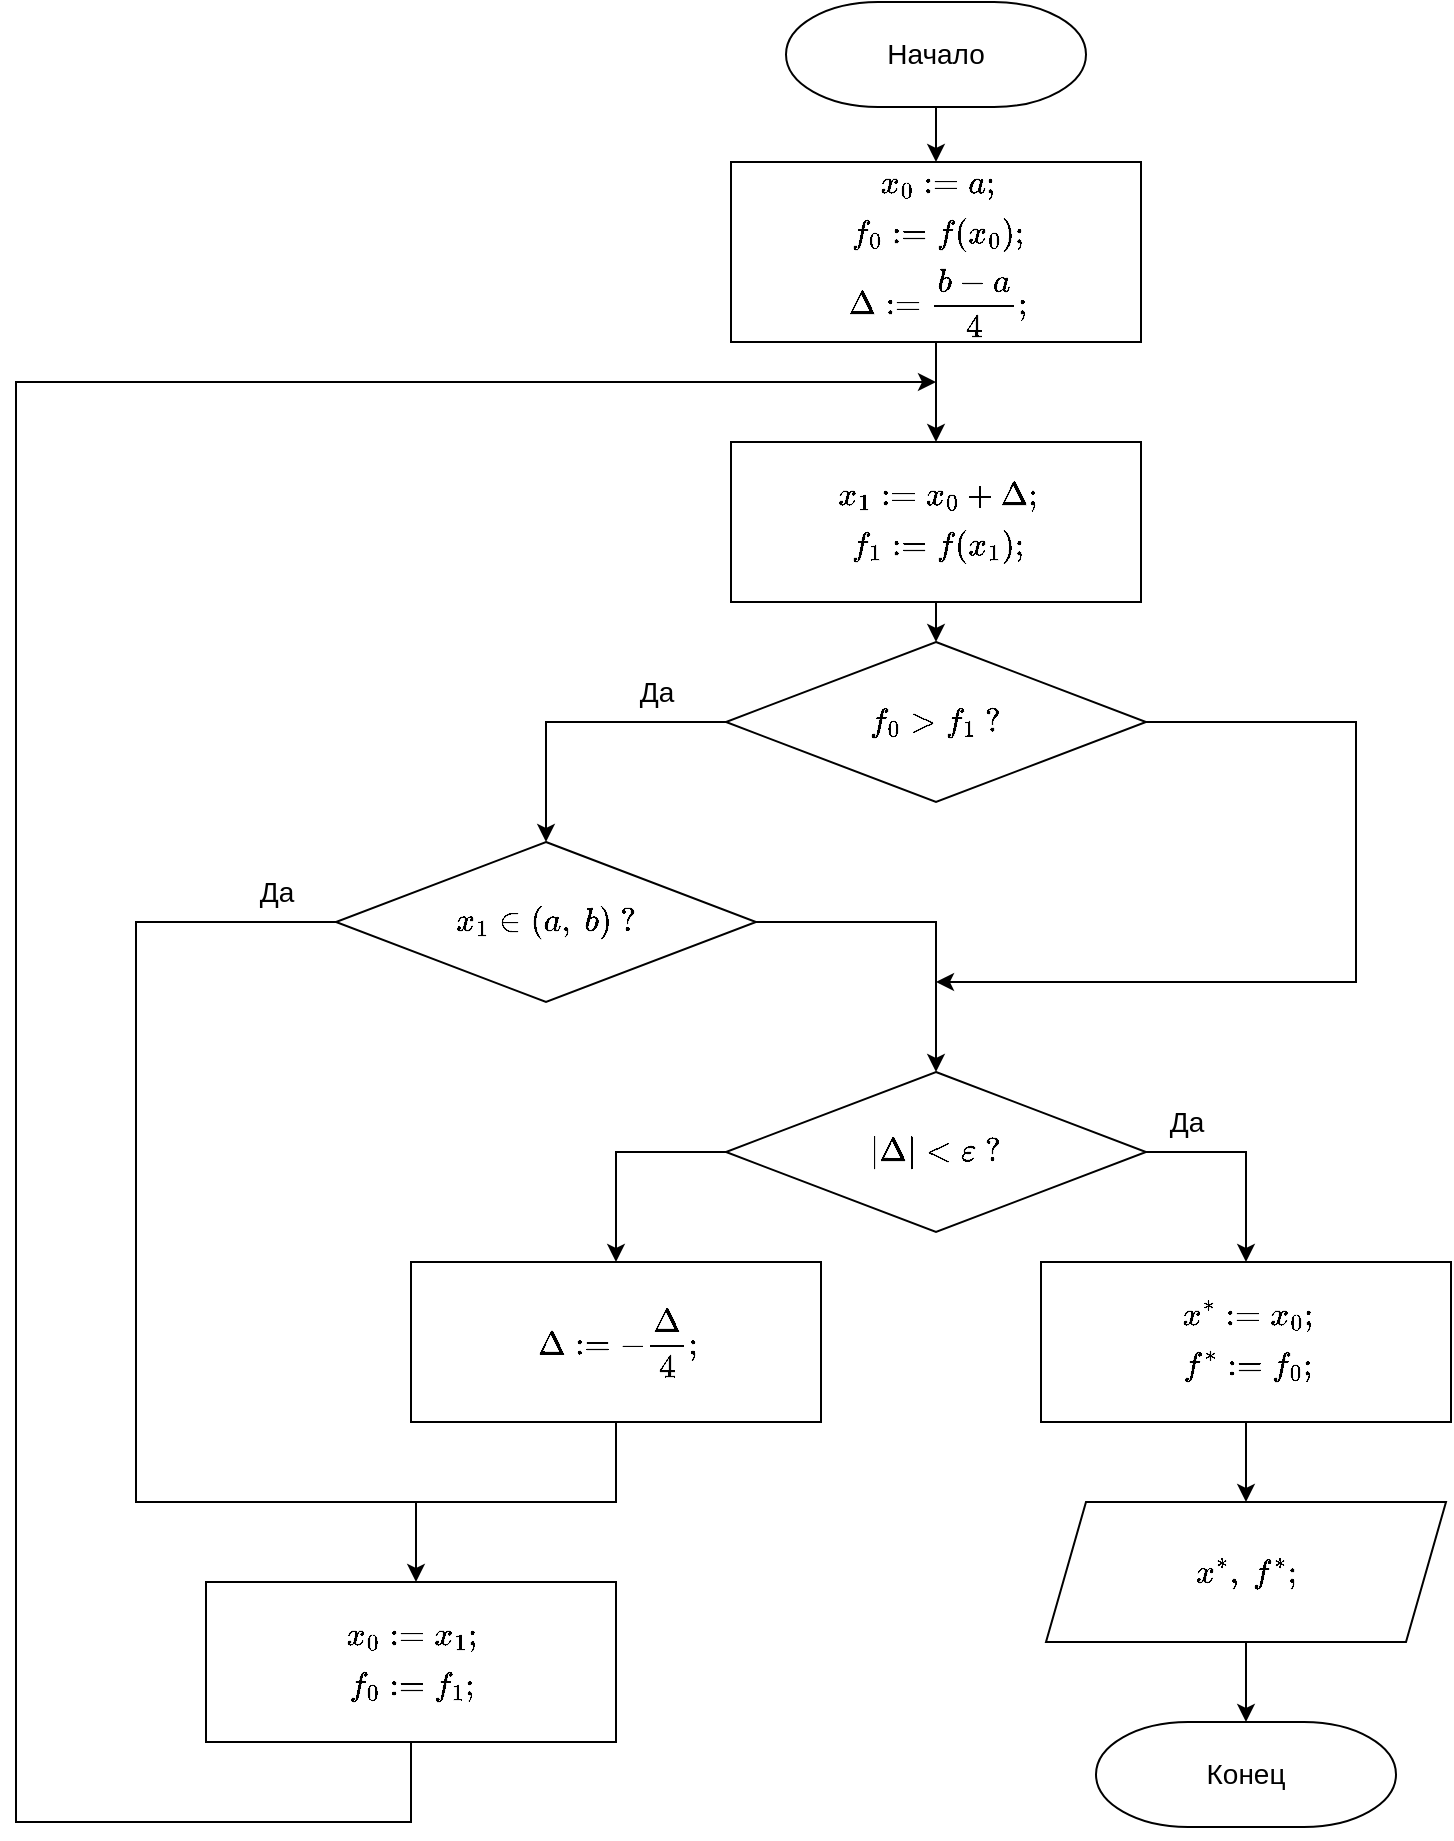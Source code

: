 <mxfile>
    <diagram name="Страница — 1" id="h8AnzWCXBsPaWdk4dMgH">
        <mxGraphModel dx="1296" dy="919" grid="1" gridSize="10" guides="1" tooltips="1" connect="1" arrows="1" fold="1" page="1" pageScale="1" pageWidth="827" pageHeight="1169" math="1" shadow="0">
            <root>
                <mxCell id="0"/>
                <mxCell id="1" parent="0"/>
                <mxCell id="32" style="edgeStyle=orthogonalEdgeStyle;rounded=0;html=1;entryX=0.5;entryY=0;entryDx=0;entryDy=0;fontSize=14;endArrow=classic;endFill=1;" edge="1" parent="1" source="P7Fcce9K3j6FbLcGQpMX-3" target="P7Fcce9K3j6FbLcGQpMX-9">
                    <mxGeometry relative="1" as="geometry"/>
                </mxCell>
                <mxCell id="P7Fcce9K3j6FbLcGQpMX-3" value="&lt;font style=&quot;font-size: 14px;&quot;&gt;Начало&lt;/font&gt;" style="strokeWidth=1;html=1;shape=mxgraph.flowchart.terminator;whiteSpace=wrap;strokeColor=default;gradientColor=none;" parent="1" vertex="1">
                    <mxGeometry x="465" y="30" width="150" height="52.5" as="geometry"/>
                </mxCell>
                <mxCell id="5" style="edgeStyle=orthogonalEdgeStyle;rounded=0;html=1;exitX=0.5;exitY=1;exitDx=0;exitDy=0;entryX=0.5;entryY=0;entryDx=0;entryDy=0;" parent="1" source="P7Fcce9K3j6FbLcGQpMX-9" target="P7Fcce9K3j6FbLcGQpMX-28" edge="1">
                    <mxGeometry relative="1" as="geometry"/>
                </mxCell>
                <mxCell id="P7Fcce9K3j6FbLcGQpMX-9" value="&lt;font style=&quot;font-size: 14px;&quot;&gt;\begin{multline} \\&lt;br&gt;x_0 := a;\\&lt;br&gt;f_0 := f(x_0);\\&lt;br&gt;\Delta := \frac{b - a}{4};\\&lt;br&gt;\\ \end{multline}&lt;/font&gt;" style="rounded=0;whiteSpace=wrap;html=1;strokeColor=default;strokeWidth=1;fontSize=12;gradientColor=none;" parent="1" vertex="1">
                    <mxGeometry x="437.5" y="110" width="205" height="90" as="geometry"/>
                </mxCell>
                <mxCell id="6" style="edgeStyle=orthogonalEdgeStyle;rounded=0;html=1;exitX=0.5;exitY=1;exitDx=0;exitDy=0;entryX=0.5;entryY=0;entryDx=0;entryDy=0;" parent="1" source="P7Fcce9K3j6FbLcGQpMX-28" target="P7Fcce9K3j6FbLcGQpMX-31" edge="1">
                    <mxGeometry relative="1" as="geometry">
                        <mxPoint x="540" y="340.0" as="targetPoint"/>
                    </mxGeometry>
                </mxCell>
                <mxCell id="P7Fcce9K3j6FbLcGQpMX-28" value="&lt;font style=&quot;font-size: 14px;&quot;&gt;\begin{multline} \\&lt;br&gt;x_1 := x_0 + \Delta;\\&lt;br&gt;f_1 := f(x_1);\\&lt;br&gt;\\ \end{multline}&lt;/font&gt;" style="rounded=0;whiteSpace=wrap;html=1;strokeColor=default;strokeWidth=1;fontSize=12;gradientColor=none;" parent="1" vertex="1">
                    <mxGeometry x="437.5" y="250" width="205" height="80" as="geometry"/>
                </mxCell>
                <mxCell id="P7Fcce9K3j6FbLcGQpMX-38" style="edgeStyle=orthogonalEdgeStyle;rounded=0;orthogonalLoop=1;jettySize=auto;html=1;exitX=0.5;exitY=1;exitDx=0;exitDy=0;entryX=0.5;entryY=0;entryDx=0;entryDy=0;" parent="1" edge="1">
                    <mxGeometry relative="1" as="geometry">
                        <mxPoint x="540.0" y="450" as="sourcePoint"/>
                        <mxPoint x="540" y="450.0" as="targetPoint"/>
                    </mxGeometry>
                </mxCell>
                <mxCell id="12" style="edgeStyle=orthogonalEdgeStyle;html=1;exitX=0;exitY=0.5;exitDx=0;exitDy=0;entryX=0.5;entryY=0;entryDx=0;entryDy=0;rounded=0;" edge="1" parent="1" source="P7Fcce9K3j6FbLcGQpMX-31" target="11">
                    <mxGeometry relative="1" as="geometry"/>
                </mxCell>
                <mxCell id="21" style="edgeStyle=orthogonalEdgeStyle;rounded=0;html=1;exitX=1;exitY=0.5;exitDx=0;exitDy=0;endArrow=classic;endFill=1;" edge="1" parent="1" source="P7Fcce9K3j6FbLcGQpMX-31">
                    <mxGeometry relative="1" as="geometry">
                        <mxPoint x="540" y="520" as="targetPoint"/>
                        <Array as="points">
                            <mxPoint x="750" y="390"/>
                            <mxPoint x="750" y="520"/>
                            <mxPoint x="540" y="520"/>
                        </Array>
                    </mxGeometry>
                </mxCell>
                <mxCell id="P7Fcce9K3j6FbLcGQpMX-31" value="&lt;font style=&quot;font-size: 14px;&quot;&gt;$$f_0 &amp;gt; f_1 \ ?$$&lt;/font&gt;" style="rhombus;whiteSpace=wrap;html=1;" parent="1" vertex="1">
                    <mxGeometry x="435" y="350" width="210" height="80" as="geometry"/>
                </mxCell>
                <mxCell id="P7Fcce9K3j6FbLcGQpMX-35" value="&lt;font style=&quot;font-size: 14px;&quot;&gt;Конец&lt;/font&gt;" style="strokeWidth=1;html=1;shape=mxgraph.flowchart.terminator;whiteSpace=wrap;strokeColor=default;gradientColor=none;" parent="1" vertex="1">
                    <mxGeometry x="620" y="890" width="150" height="52.5" as="geometry"/>
                </mxCell>
                <mxCell id="P7Fcce9K3j6FbLcGQpMX-44" value="&lt;font style=&quot;font-size: 14px;&quot;&gt;\begin{multline} \\&lt;br&gt;x_0 := x_1;\\&lt;br&gt;f_0 := f_1;\\&lt;br&gt;\\ \end{multline}&lt;/font&gt;" style="rounded=0;whiteSpace=wrap;html=1;strokeColor=default;strokeWidth=1;fontSize=12;gradientColor=none;" parent="1" vertex="1">
                    <mxGeometry x="175" y="820" width="205" height="80" as="geometry"/>
                </mxCell>
                <mxCell id="14" style="edgeStyle=orthogonalEdgeStyle;rounded=0;html=1;exitX=0;exitY=0.5;exitDx=0;exitDy=0;" edge="1" parent="1" source="11">
                    <mxGeometry relative="1" as="geometry">
                        <mxPoint x="280" y="820" as="targetPoint"/>
                        <Array as="points">
                            <mxPoint x="140" y="490"/>
                            <mxPoint x="140" y="780"/>
                            <mxPoint x="280" y="780"/>
                            <mxPoint x="280" y="820"/>
                        </Array>
                    </mxGeometry>
                </mxCell>
                <mxCell id="20" style="edgeStyle=orthogonalEdgeStyle;rounded=0;html=1;exitX=1;exitY=0.5;exitDx=0;exitDy=0;entryX=0.5;entryY=0;entryDx=0;entryDy=0;endArrow=classic;endFill=1;" edge="1" parent="1" source="11" target="17">
                    <mxGeometry relative="1" as="geometry"/>
                </mxCell>
                <mxCell id="11" value="&lt;font style=&quot;font-size: 14px;&quot;&gt;$$x_1 \in (a, \ b) \ ?$$&lt;/font&gt;" style="rhombus;whiteSpace=wrap;html=1;" vertex="1" parent="1">
                    <mxGeometry x="240" y="450" width="210" height="80" as="geometry"/>
                </mxCell>
                <mxCell id="13" value="&lt;font style=&quot;font-size: 14px;&quot;&gt;Да&lt;/font&gt;" style="text;html=1;align=center;verticalAlign=middle;resizable=0;points=[];autosize=1;strokeColor=none;fillColor=none;" vertex="1" parent="1">
                    <mxGeometry x="380" y="360" width="40" height="30" as="geometry"/>
                </mxCell>
                <mxCell id="15" value="&lt;font style=&quot;font-size: 14px;&quot;&gt;Да&lt;/font&gt;" style="text;html=1;align=center;verticalAlign=middle;resizable=0;points=[];autosize=1;strokeColor=none;fillColor=none;" vertex="1" parent="1">
                    <mxGeometry x="190" y="460" width="40" height="30" as="geometry"/>
                </mxCell>
                <mxCell id="24" style="edgeStyle=orthogonalEdgeStyle;rounded=0;html=1;exitX=1;exitY=0.5;exitDx=0;exitDy=0;entryX=0.5;entryY=0;entryDx=0;entryDy=0;endArrow=classic;endFill=1;" edge="1" parent="1" source="17" target="23">
                    <mxGeometry relative="1" as="geometry"/>
                </mxCell>
                <mxCell id="26" style="edgeStyle=orthogonalEdgeStyle;rounded=0;html=1;exitX=0;exitY=0.5;exitDx=0;exitDy=0;entryX=0.5;entryY=0;entryDx=0;entryDy=0;endArrow=classic;endFill=1;" edge="1" parent="1" source="17" target="22">
                    <mxGeometry relative="1" as="geometry"/>
                </mxCell>
                <mxCell id="17" value="&lt;font style=&quot;font-size: 14px;&quot;&gt;$$|\Delta| &amp;lt; \varepsilon \ ?$$&lt;/font&gt;" style="rhombus;whiteSpace=wrap;html=1;" vertex="1" parent="1">
                    <mxGeometry x="435" y="565" width="210" height="80" as="geometry"/>
                </mxCell>
                <mxCell id="31" style="edgeStyle=orthogonalEdgeStyle;rounded=0;html=1;endArrow=classic;endFill=1;exitX=0.5;exitY=1;exitDx=0;exitDy=0;" edge="1" parent="1" source="P7Fcce9K3j6FbLcGQpMX-44">
                    <mxGeometry relative="1" as="geometry">
                        <mxPoint x="540" y="220" as="targetPoint"/>
                        <mxPoint x="290" y="920" as="sourcePoint"/>
                        <Array as="points">
                            <mxPoint x="278" y="940"/>
                            <mxPoint x="80" y="940"/>
                            <mxPoint x="80" y="220"/>
                        </Array>
                    </mxGeometry>
                </mxCell>
                <mxCell id="33" style="edgeStyle=orthogonalEdgeStyle;rounded=0;html=1;exitX=0.5;exitY=1;exitDx=0;exitDy=0;fontSize=14;endArrow=none;endFill=0;" edge="1" parent="1" source="22">
                    <mxGeometry relative="1" as="geometry">
                        <mxPoint x="280" y="780" as="targetPoint"/>
                        <Array as="points">
                            <mxPoint x="380" y="780"/>
                            <mxPoint x="280" y="780"/>
                        </Array>
                    </mxGeometry>
                </mxCell>
                <mxCell id="22" value="&lt;font style=&quot;font-size: 14px;&quot;&gt;$$\Delta := - \frac{\Delta}{4};$$&lt;/font&gt;" style="rounded=0;whiteSpace=wrap;html=1;strokeColor=default;strokeWidth=1;fontSize=12;gradientColor=none;" vertex="1" parent="1">
                    <mxGeometry x="277.5" y="660" width="205" height="80" as="geometry"/>
                </mxCell>
                <mxCell id="28" style="edgeStyle=orthogonalEdgeStyle;rounded=0;html=1;exitX=0.5;exitY=1;exitDx=0;exitDy=0;endArrow=classic;endFill=1;" edge="1" parent="1" source="23" target="27">
                    <mxGeometry relative="1" as="geometry"/>
                </mxCell>
                <mxCell id="23" value="&lt;font style=&quot;font-size: 14px;&quot;&gt;\begin{multline} \\&lt;br&gt;x^* := x_0;\\&lt;br&gt;f^* := f_0;\\&lt;br&gt;\\ \end{multline}&lt;/font&gt;" style="rounded=0;whiteSpace=wrap;html=1;strokeColor=default;strokeWidth=1;fontSize=12;gradientColor=none;" vertex="1" parent="1">
                    <mxGeometry x="592.5" y="660" width="205" height="80" as="geometry"/>
                </mxCell>
                <mxCell id="25" value="&lt;font style=&quot;font-size: 14px;&quot;&gt;Да&lt;/font&gt;" style="text;html=1;align=center;verticalAlign=middle;resizable=0;points=[];autosize=1;strokeColor=none;fillColor=none;" vertex="1" parent="1">
                    <mxGeometry x="645" y="575" width="40" height="30" as="geometry"/>
                </mxCell>
                <mxCell id="29" style="edgeStyle=orthogonalEdgeStyle;rounded=0;html=1;exitX=0.5;exitY=1;exitDx=0;exitDy=0;endArrow=classic;endFill=1;" edge="1" parent="1" source="27" target="P7Fcce9K3j6FbLcGQpMX-35">
                    <mxGeometry relative="1" as="geometry"/>
                </mxCell>
                <mxCell id="27" value="&lt;font style=&quot;font-size: 14px;&quot;&gt;$$x^*, \ f^*;$$&lt;/font&gt;" style="shape=parallelogram;perimeter=parallelogramPerimeter;whiteSpace=wrap;html=1;fixedSize=1;" vertex="1" parent="1">
                    <mxGeometry x="595" y="780" width="200" height="70" as="geometry"/>
                </mxCell>
            </root>
        </mxGraphModel>
    </diagram>
</mxfile>